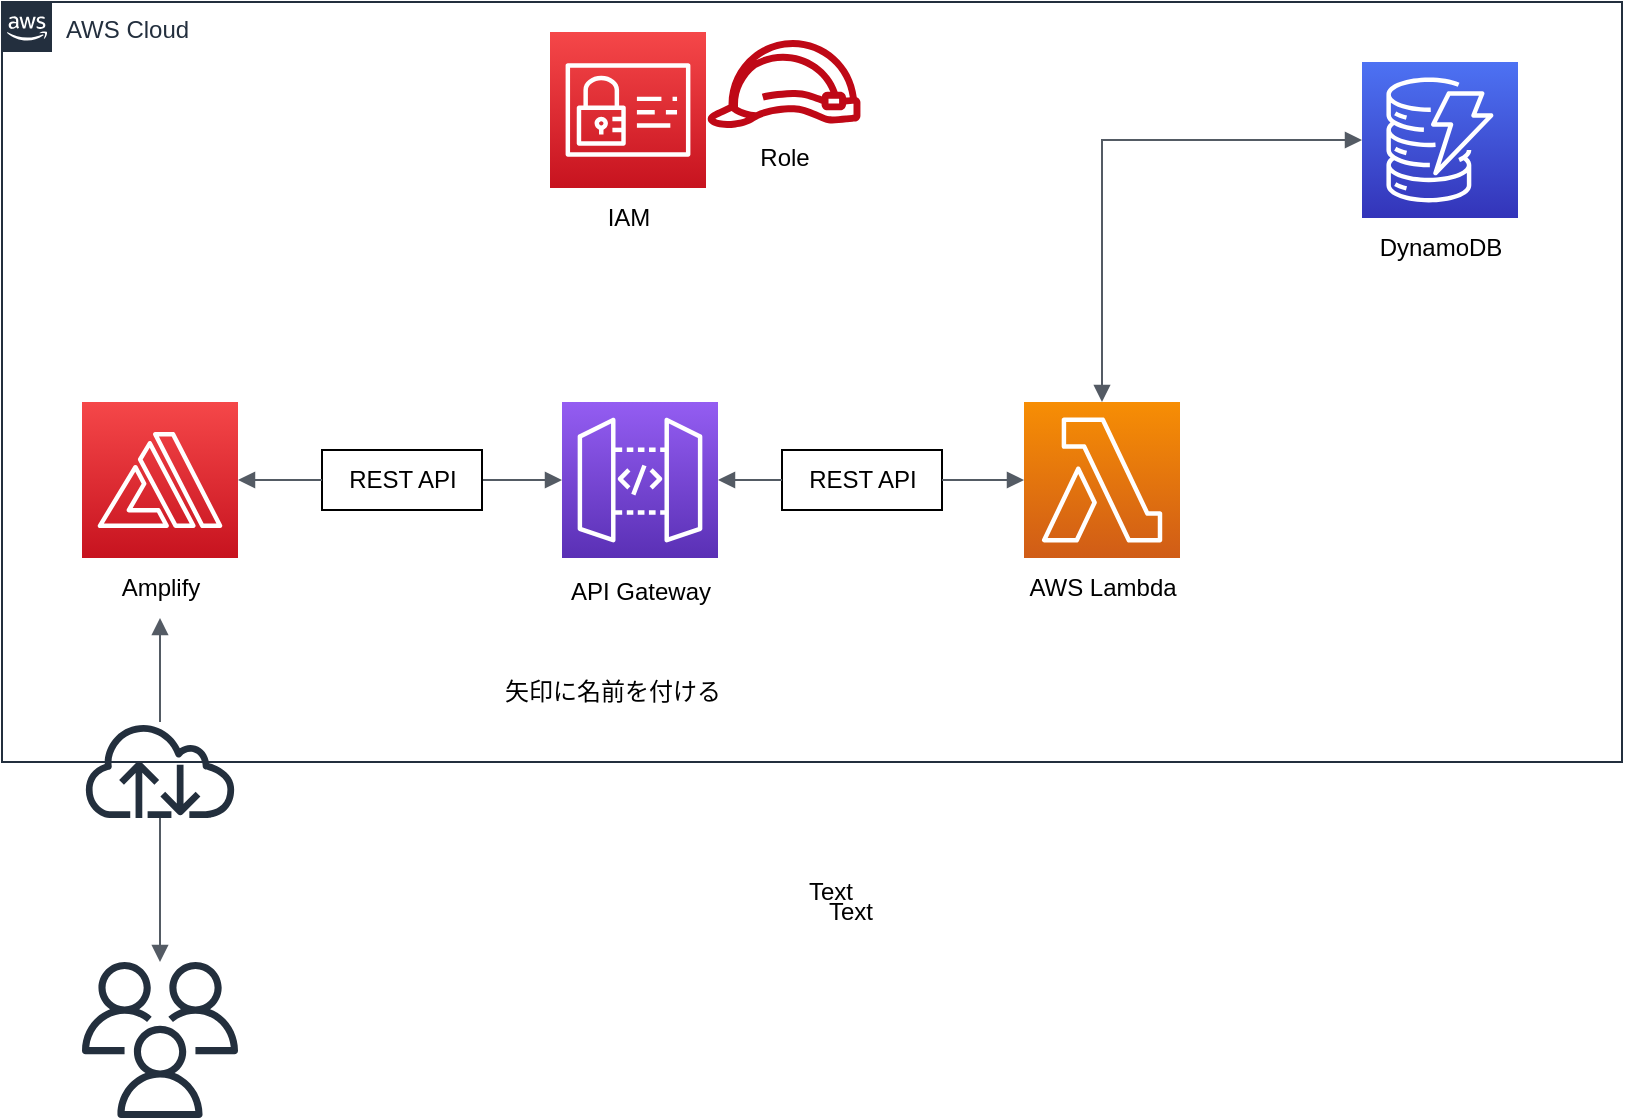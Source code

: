 <mxfile version="20.8.5" type="github">
  <diagram id="MVS7Sov56wNt7uP_zCHd" name="ページ1">
    <mxGraphModel dx="1038" dy="701" grid="1" gridSize="10" guides="1" tooltips="1" connect="1" arrows="1" fold="1" page="1" pageScale="1" pageWidth="827" pageHeight="1169" math="0" shadow="0">
      <root>
        <mxCell id="0" />
        <mxCell id="1" parent="0" />
        <mxCell id="GLY2J1otzuvY5cMvDXlM-3" value="" style="edgeStyle=orthogonalEdgeStyle;html=1;endArrow=block;elbow=vertical;startArrow=none;startFill=1;endFill=1;strokeColor=#545B64;rounded=0;exitX=1;exitY=0.5;exitDx=0;exitDy=0;exitPerimeter=0;entryX=0;entryY=0.5;entryDx=0;entryDy=0;entryPerimeter=0;" edge="1" parent="1" source="GLY2J1otzuvY5cMvDXlM-42" target="pIJLpY-syUnc8e8MSlYs-12">
          <mxGeometry width="100" relative="1" as="geometry">
            <mxPoint x="200" y="200" as="sourcePoint" />
            <mxPoint x="600" y="220" as="targetPoint" />
            <Array as="points">
              <mxPoint x="240" y="239" />
            </Array>
          </mxGeometry>
        </mxCell>
        <mxCell id="GLY2J1otzuvY5cMvDXlM-8" value="" style="edgeStyle=orthogonalEdgeStyle;html=1;endArrow=block;elbow=vertical;startArrow=block;startFill=1;endFill=1;strokeColor=#545B64;rounded=0;exitX=0.5;exitY=0;exitDx=0;exitDy=0;exitPerimeter=0;entryX=0;entryY=0.5;entryDx=0;entryDy=0;entryPerimeter=0;" edge="1" parent="1" source="GLY2J1otzuvY5cMvDXlM-4" target="pIJLpY-syUnc8e8MSlYs-10">
          <mxGeometry width="100" relative="1" as="geometry">
            <mxPoint x="560" y="69" as="sourcePoint" />
            <mxPoint x="758" y="170" as="targetPoint" />
          </mxGeometry>
        </mxCell>
        <mxCell id="GLY2J1otzuvY5cMvDXlM-16" value="" style="group" vertex="1" connectable="0" parent="1">
          <mxGeometry x="679" y="30" width="80" height="108" as="geometry" />
        </mxCell>
        <mxCell id="pIJLpY-syUnc8e8MSlYs-10" value="" style="sketch=0;points=[[0,0,0],[0.25,0,0],[0.5,0,0],[0.75,0,0],[1,0,0],[0,1,0],[0.25,1,0],[0.5,1,0],[0.75,1,0],[1,1,0],[0,0.25,0],[0,0.5,0],[0,0.75,0],[1,0.25,0],[1,0.5,0],[1,0.75,0]];outlineConnect=0;fontColor=#232F3E;gradientColor=#4D72F3;gradientDirection=north;fillColor=#3334B9;strokeColor=#ffffff;dashed=0;verticalLabelPosition=bottom;verticalAlign=top;align=center;html=1;fontSize=12;fontStyle=0;aspect=fixed;shape=mxgraph.aws4.resourceIcon;resIcon=mxgraph.aws4.dynamodb;" parent="GLY2J1otzuvY5cMvDXlM-16" vertex="1">
          <mxGeometry x="1" width="78" height="78" as="geometry" />
        </mxCell>
        <mxCell id="GLY2J1otzuvY5cMvDXlM-15" value="DynamoDB" style="text;html=1;align=center;verticalAlign=middle;resizable=0;points=[];autosize=1;strokeColor=none;fillColor=none;" vertex="1" parent="GLY2J1otzuvY5cMvDXlM-16">
          <mxGeometry y="78" width="80" height="30" as="geometry" />
        </mxCell>
        <mxCell id="GLY2J1otzuvY5cMvDXlM-17" value="Text" style="text;html=1;align=center;verticalAlign=middle;resizable=0;points=[];autosize=1;strokeColor=none;fillColor=none;" vertex="1" parent="1">
          <mxGeometry x="389" y="430" width="50" height="30" as="geometry" />
        </mxCell>
        <mxCell id="GLY2J1otzuvY5cMvDXlM-19" value="" style="group" vertex="1" connectable="0" parent="1">
          <mxGeometry x="274" y="200" width="90" height="110" as="geometry" />
        </mxCell>
        <mxCell id="pIJLpY-syUnc8e8MSlYs-12" value="" style="sketch=0;points=[[0,0,0],[0.25,0,0],[0.5,0,0],[0.75,0,0],[1,0,0],[0,1,0],[0.25,1,0],[0.5,1,0],[0.75,1,0],[1,1,0],[0,0.25,0],[0,0.5,0],[0,0.75,0],[1,0.25,0],[1,0.5,0],[1,0.75,0]];outlineConnect=0;fontColor=#232F3E;gradientColor=#945DF2;gradientDirection=north;fillColor=#5A30B5;strokeColor=#ffffff;dashed=0;verticalLabelPosition=bottom;verticalAlign=top;align=center;html=1;fontSize=12;fontStyle=0;aspect=fixed;shape=mxgraph.aws4.resourceIcon;resIcon=mxgraph.aws4.api_gateway;" parent="GLY2J1otzuvY5cMvDXlM-19" vertex="1">
          <mxGeometry x="6" width="78" height="78" as="geometry" />
        </mxCell>
        <mxCell id="GLY2J1otzuvY5cMvDXlM-18" value="API Gateway" style="text;html=1;align=center;verticalAlign=middle;resizable=0;points=[];autosize=1;strokeColor=none;fillColor=none;" vertex="1" parent="GLY2J1otzuvY5cMvDXlM-19">
          <mxGeometry y="80" width="90" height="30" as="geometry" />
        </mxCell>
        <mxCell id="GLY2J1otzuvY5cMvDXlM-21" value="" style="group" vertex="1" connectable="0" parent="1">
          <mxGeometry x="40" y="200" width="78" height="108" as="geometry" />
        </mxCell>
        <mxCell id="pIJLpY-syUnc8e8MSlYs-11" value="" style="sketch=0;points=[[0,0,0],[0.25,0,0],[0.5,0,0],[0.75,0,0],[1,0,0],[0,1,0],[0.25,1,0],[0.5,1,0],[0.75,1,0],[1,1,0],[0,0.25,0],[0,0.5,0],[0,0.75,0],[1,0.25,0],[1,0.5,0],[1,0.75,0]];outlineConnect=0;fontColor=#232F3E;gradientColor=#F54749;gradientDirection=north;fillColor=#C7131F;strokeColor=#ffffff;dashed=0;verticalLabelPosition=bottom;verticalAlign=top;align=center;html=1;fontSize=12;fontStyle=0;aspect=fixed;shape=mxgraph.aws4.resourceIcon;resIcon=mxgraph.aws4.amplify;" parent="GLY2J1otzuvY5cMvDXlM-21" vertex="1">
          <mxGeometry width="78" height="78" as="geometry" />
        </mxCell>
        <mxCell id="GLY2J1otzuvY5cMvDXlM-20" value="Amplify" style="text;html=1;align=center;verticalAlign=middle;resizable=0;points=[];autosize=1;strokeColor=none;fillColor=none;" vertex="1" parent="GLY2J1otzuvY5cMvDXlM-21">
          <mxGeometry x="9" y="78" width="60" height="30" as="geometry" />
        </mxCell>
        <mxCell id="GLY2J1otzuvY5cMvDXlM-22" value="" style="sketch=0;outlineConnect=0;fontColor=#232F3E;gradientColor=none;fillColor=#232F3D;strokeColor=none;dashed=0;verticalLabelPosition=bottom;verticalAlign=top;align=center;html=1;fontSize=12;fontStyle=0;aspect=fixed;pointerEvents=1;shape=mxgraph.aws4.users;" vertex="1" parent="1">
          <mxGeometry x="40" y="480" width="78" height="78" as="geometry" />
        </mxCell>
        <mxCell id="GLY2J1otzuvY5cMvDXlM-23" value="" style="sketch=0;outlineConnect=0;fontColor=#232F3E;gradientColor=none;fillColor=#232F3D;strokeColor=none;dashed=0;verticalLabelPosition=bottom;verticalAlign=top;align=center;html=1;fontSize=12;fontStyle=0;aspect=fixed;pointerEvents=1;shape=mxgraph.aws4.internet;" vertex="1" parent="1">
          <mxGeometry x="40" y="360" width="78" height="48" as="geometry" />
        </mxCell>
        <mxCell id="GLY2J1otzuvY5cMvDXlM-24" value="" style="edgeStyle=orthogonalEdgeStyle;html=1;endArrow=block;elbow=vertical;startArrow=none;endFill=1;strokeColor=#545B64;rounded=0;" edge="1" parent="1" source="GLY2J1otzuvY5cMvDXlM-23" target="GLY2J1otzuvY5cMvDXlM-22">
          <mxGeometry width="100" relative="1" as="geometry">
            <mxPoint x="360" y="310" as="sourcePoint" />
            <mxPoint x="460" y="310" as="targetPoint" />
          </mxGeometry>
        </mxCell>
        <mxCell id="GLY2J1otzuvY5cMvDXlM-29" value="矢印に名前を付ける" style="text;html=1;align=center;verticalAlign=middle;resizable=0;points=[];autosize=1;strokeColor=none;fillColor=none;" vertex="1" parent="1">
          <mxGeometry x="240" y="330" width="130" height="30" as="geometry" />
        </mxCell>
        <mxCell id="GLY2J1otzuvY5cMvDXlM-39" value="" style="edgeStyle=orthogonalEdgeStyle;html=1;endArrow=none;elbow=vertical;startArrow=block;startFill=1;strokeColor=#545B64;rounded=0;" edge="1" parent="1" source="GLY2J1otzuvY5cMvDXlM-20" target="GLY2J1otzuvY5cMvDXlM-23">
          <mxGeometry width="100" relative="1" as="geometry">
            <mxPoint x="240" y="420" as="sourcePoint" />
            <mxPoint x="190" y="320" as="targetPoint" />
          </mxGeometry>
        </mxCell>
        <mxCell id="pIJLpY-syUnc8e8MSlYs-4" value="AWS Cloud" style="points=[[0,0],[0.25,0],[0.5,0],[0.75,0],[1,0],[1,0.25],[1,0.5],[1,0.75],[1,1],[0.75,1],[0.5,1],[0.25,1],[0,1],[0,0.75],[0,0.5],[0,0.25]];outlineConnect=0;gradientColor=none;html=1;whiteSpace=wrap;fontSize=12;fontStyle=0;container=1;pointerEvents=0;collapsible=0;recursiveResize=0;shape=mxgraph.aws4.group;grIcon=mxgraph.aws4.group_aws_cloud_alt;strokeColor=#232F3E;fillColor=none;verticalAlign=top;align=left;spacingLeft=30;fontColor=#232F3E;dashed=0;movable=0;resizable=0;rotatable=0;deletable=0;editable=0;connectable=0;" parent="1" vertex="1">
          <mxGeometry width="810" height="380" as="geometry" />
        </mxCell>
        <mxCell id="GLY2J1otzuvY5cMvDXlM-26" value="" style="group" vertex="1" connectable="0" parent="pIJLpY-syUnc8e8MSlYs-4">
          <mxGeometry x="274" y="15" width="78" height="108" as="geometry" />
        </mxCell>
        <mxCell id="GLY2J1otzuvY5cMvDXlM-11" value="" style="sketch=0;points=[[0,0,0],[0.25,0,0],[0.5,0,0],[0.75,0,0],[1,0,0],[0,1,0],[0.25,1,0],[0.5,1,0],[0.75,1,0],[1,1,0],[0,0.25,0],[0,0.5,0],[0,0.75,0],[1,0.25,0],[1,0.5,0],[1,0.75,0]];outlineConnect=0;fontColor=#232F3E;gradientColor=#F54749;gradientDirection=north;fillColor=#C7131F;strokeColor=#ffffff;dashed=0;verticalLabelPosition=bottom;verticalAlign=top;align=center;html=1;fontSize=12;fontStyle=0;aspect=fixed;shape=mxgraph.aws4.resourceIcon;resIcon=mxgraph.aws4.identity_and_access_management;" vertex="1" parent="GLY2J1otzuvY5cMvDXlM-26">
          <mxGeometry width="78" height="78" as="geometry" />
        </mxCell>
        <mxCell id="GLY2J1otzuvY5cMvDXlM-25" value="IAM" style="text;html=1;align=center;verticalAlign=middle;resizable=0;points=[];autosize=1;strokeColor=none;fillColor=none;" vertex="1" parent="GLY2J1otzuvY5cMvDXlM-26">
          <mxGeometry x="19" y="78" width="40" height="30" as="geometry" />
        </mxCell>
        <mxCell id="GLY2J1otzuvY5cMvDXlM-28" value="" style="group" vertex="1" connectable="0" parent="pIJLpY-syUnc8e8MSlYs-4">
          <mxGeometry x="352" y="19" width="78" height="74" as="geometry" />
        </mxCell>
        <mxCell id="GLY2J1otzuvY5cMvDXlM-12" value="" style="sketch=0;outlineConnect=0;fontColor=#232F3E;gradientColor=none;fillColor=#BF0816;strokeColor=none;dashed=0;verticalLabelPosition=bottom;verticalAlign=top;align=center;html=1;fontSize=12;fontStyle=0;aspect=fixed;pointerEvents=1;shape=mxgraph.aws4.role;" vertex="1" parent="GLY2J1otzuvY5cMvDXlM-28">
          <mxGeometry width="78" height="44" as="geometry" />
        </mxCell>
        <mxCell id="GLY2J1otzuvY5cMvDXlM-27" value="Role" style="text;html=1;align=center;verticalAlign=middle;resizable=0;points=[];autosize=1;strokeColor=none;fillColor=none;" vertex="1" parent="GLY2J1otzuvY5cMvDXlM-28">
          <mxGeometry x="14" y="44" width="50" height="30" as="geometry" />
        </mxCell>
        <mxCell id="GLY2J1otzuvY5cMvDXlM-14" value="" style="group" vertex="1" connectable="0" parent="pIJLpY-syUnc8e8MSlYs-4">
          <mxGeometry x="500" y="200" width="100" height="108" as="geometry" />
        </mxCell>
        <mxCell id="GLY2J1otzuvY5cMvDXlM-4" value="" style="sketch=0;points=[[0,0,0],[0.25,0,0],[0.5,0,0],[0.75,0,0],[1,0,0],[0,1,0],[0.25,1,0],[0.5,1,0],[0.75,1,0],[1,1,0],[0,0.25,0],[0,0.5,0],[0,0.75,0],[1,0.25,0],[1,0.5,0],[1,0.75,0]];outlineConnect=0;fontColor=#232F3E;gradientColor=#F78E04;gradientDirection=north;fillColor=#D05C17;strokeColor=#ffffff;dashed=0;verticalLabelPosition=bottom;verticalAlign=top;align=center;html=1;fontSize=12;fontStyle=0;aspect=fixed;shape=mxgraph.aws4.resourceIcon;resIcon=mxgraph.aws4.lambda;" vertex="1" parent="GLY2J1otzuvY5cMvDXlM-14">
          <mxGeometry x="11" width="78" height="78" as="geometry" />
        </mxCell>
        <mxCell id="GLY2J1otzuvY5cMvDXlM-13" value="AWS Lambda" style="text;html=1;align=center;verticalAlign=middle;resizable=0;points=[];autosize=1;strokeColor=none;fillColor=none;" vertex="1" parent="GLY2J1otzuvY5cMvDXlM-14">
          <mxGeometry y="78" width="100" height="30" as="geometry" />
        </mxCell>
        <mxCell id="GLY2J1otzuvY5cMvDXlM-40" value="REST API" style="text;html=1;align=center;verticalAlign=middle;resizable=0;points=[];autosize=1;strokeColor=default;fillColor=none;" vertex="1" parent="pIJLpY-syUnc8e8MSlYs-4">
          <mxGeometry x="390" y="224" width="80" height="30" as="geometry" />
        </mxCell>
        <mxCell id="GLY2J1otzuvY5cMvDXlM-6" value="" style="edgeStyle=orthogonalEdgeStyle;html=1;endArrow=block;elbow=vertical;startArrow=none;startFill=1;endFill=1;strokeColor=#545B64;rounded=0;exitX=1;exitY=0.5;exitDx=0;exitDy=0;exitPerimeter=0;entryX=0;entryY=0.5;entryDx=0;entryDy=0;entryPerimeter=0;" edge="1" parent="pIJLpY-syUnc8e8MSlYs-4" source="GLY2J1otzuvY5cMvDXlM-40" target="GLY2J1otzuvY5cMvDXlM-4">
          <mxGeometry width="100" relative="1" as="geometry">
            <mxPoint x="370" y="250" as="sourcePoint" />
            <mxPoint x="482" y="161" as="targetPoint" />
          </mxGeometry>
        </mxCell>
        <mxCell id="GLY2J1otzuvY5cMvDXlM-42" value="REST API" style="text;html=1;align=center;verticalAlign=middle;resizable=0;points=[];autosize=1;strokeColor=default;fillColor=none;" vertex="1" parent="pIJLpY-syUnc8e8MSlYs-4">
          <mxGeometry x="160" y="224" width="80" height="30" as="geometry" />
        </mxCell>
        <mxCell id="GLY2J1otzuvY5cMvDXlM-41" value="" style="edgeStyle=orthogonalEdgeStyle;html=1;endArrow=none;elbow=vertical;startArrow=block;startFill=1;endFill=1;strokeColor=#545B64;rounded=0;exitX=1;exitY=0.5;exitDx=0;exitDy=0;exitPerimeter=0;entryX=0;entryY=0.5;entryDx=0;entryDy=0;entryPerimeter=0;" edge="1" parent="1" source="pIJLpY-syUnc8e8MSlYs-12" target="GLY2J1otzuvY5cMvDXlM-40">
          <mxGeometry width="100" relative="1" as="geometry">
            <mxPoint x="358" y="239" as="sourcePoint" />
            <mxPoint x="511.0" y="239" as="targetPoint" />
          </mxGeometry>
        </mxCell>
        <mxCell id="GLY2J1otzuvY5cMvDXlM-43" value="" style="edgeStyle=orthogonalEdgeStyle;html=1;endArrow=none;elbow=vertical;startArrow=block;startFill=1;endFill=1;strokeColor=#545B64;rounded=0;exitX=1;exitY=0.5;exitDx=0;exitDy=0;exitPerimeter=0;entryX=0;entryY=0.5;entryDx=0;entryDy=0;entryPerimeter=0;" edge="1" parent="1" source="pIJLpY-syUnc8e8MSlYs-11" target="GLY2J1otzuvY5cMvDXlM-42">
          <mxGeometry width="100" relative="1" as="geometry">
            <mxPoint x="118" y="239" as="sourcePoint" />
            <mxPoint x="280" y="239" as="targetPoint" />
            <Array as="points" />
          </mxGeometry>
        </mxCell>
        <mxCell id="GLY2J1otzuvY5cMvDXlM-46" value="Text" style="text;html=1;align=center;verticalAlign=middle;resizable=0;points=[];autosize=1;strokeColor=none;fillColor=none;" vertex="1" parent="1">
          <mxGeometry x="399" y="440" width="50" height="30" as="geometry" />
        </mxCell>
      </root>
    </mxGraphModel>
  </diagram>
</mxfile>
